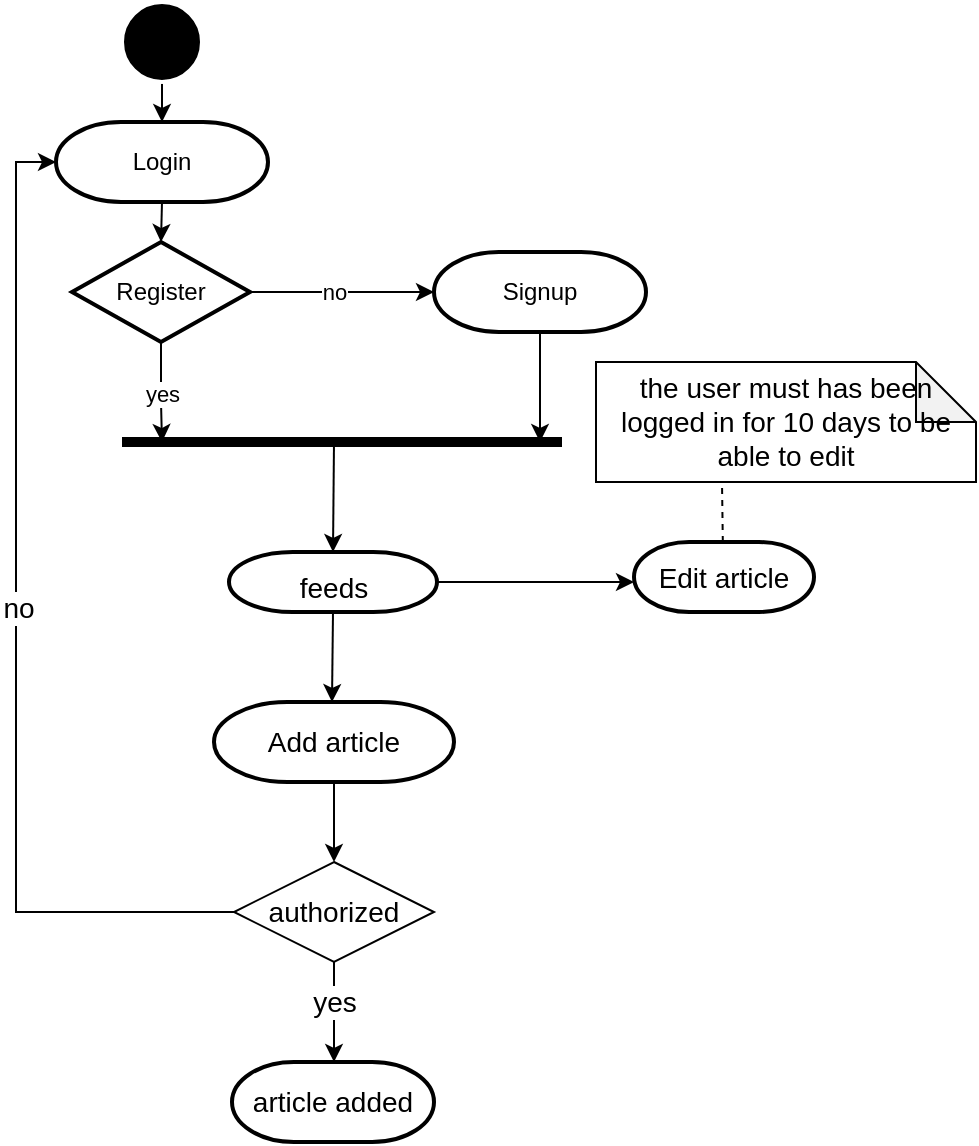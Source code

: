<mxfile version="17.4.6" type="github">
  <diagram id="C5RBs43oDa-KdzZeNtuy" name="Page-1">
    <mxGraphModel dx="965" dy="614" grid="1" gridSize="10" guides="1" tooltips="1" connect="1" arrows="1" fold="1" page="1" pageScale="1" pageWidth="413" pageHeight="583" math="0" shadow="0">
      <root>
        <mxCell id="WIyWlLk6GJQsqaUBKTNV-0" />
        <mxCell id="WIyWlLk6GJQsqaUBKTNV-1" parent="WIyWlLk6GJQsqaUBKTNV-0" />
        <mxCell id="ja_oueI8BCVdQs4uf5KY-3" style="edgeStyle=orthogonalEdgeStyle;rounded=0;orthogonalLoop=1;jettySize=auto;html=1;entryX=0.5;entryY=0;entryDx=0;entryDy=0;entryPerimeter=0;" edge="1" parent="WIyWlLk6GJQsqaUBKTNV-1" source="ja_oueI8BCVdQs4uf5KY-0" target="ja_oueI8BCVdQs4uf5KY-2">
          <mxGeometry relative="1" as="geometry" />
        </mxCell>
        <mxCell id="ja_oueI8BCVdQs4uf5KY-0" value="" style="strokeWidth=2;html=1;shape=mxgraph.flowchart.start_2;whiteSpace=wrap;fillColor=#000000;strokeColor=#FFFFFF;" vertex="1" parent="WIyWlLk6GJQsqaUBKTNV-1">
          <mxGeometry x="193" y="40" width="40" height="40" as="geometry" />
        </mxCell>
        <mxCell id="ja_oueI8BCVdQs4uf5KY-5" style="edgeStyle=orthogonalEdgeStyle;rounded=0;orthogonalLoop=1;jettySize=auto;html=1;exitX=0.5;exitY=1;exitDx=0;exitDy=0;exitPerimeter=0;entryX=0.5;entryY=0;entryDx=0;entryDy=0;entryPerimeter=0;" edge="1" parent="WIyWlLk6GJQsqaUBKTNV-1" source="ja_oueI8BCVdQs4uf5KY-2" target="ja_oueI8BCVdQs4uf5KY-4">
          <mxGeometry relative="1" as="geometry" />
        </mxCell>
        <mxCell id="ja_oueI8BCVdQs4uf5KY-2" value="Login" style="strokeWidth=2;html=1;shape=mxgraph.flowchart.terminator;whiteSpace=wrap;" vertex="1" parent="WIyWlLk6GJQsqaUBKTNV-1">
          <mxGeometry x="160" y="100" width="106" height="40" as="geometry" />
        </mxCell>
        <mxCell id="ja_oueI8BCVdQs4uf5KY-6" style="edgeStyle=orthogonalEdgeStyle;rounded=0;orthogonalLoop=1;jettySize=auto;html=1;exitX=1;exitY=0.5;exitDx=0;exitDy=0;exitPerimeter=0;" edge="1" parent="WIyWlLk6GJQsqaUBKTNV-1" source="ja_oueI8BCVdQs4uf5KY-4">
          <mxGeometry relative="1" as="geometry">
            <mxPoint x="349" y="185" as="targetPoint" />
            <Array as="points">
              <mxPoint x="299" y="185" />
              <mxPoint x="299" y="185" />
            </Array>
          </mxGeometry>
        </mxCell>
        <mxCell id="ja_oueI8BCVdQs4uf5KY-7" value="no" style="edgeLabel;html=1;align=center;verticalAlign=middle;resizable=0;points=[];" vertex="1" connectable="0" parent="ja_oueI8BCVdQs4uf5KY-6">
          <mxGeometry x="0.283" y="-5" relative="1" as="geometry">
            <mxPoint x="-17" y="-5" as="offset" />
          </mxGeometry>
        </mxCell>
        <mxCell id="ja_oueI8BCVdQs4uf5KY-12" value="yes" style="edgeStyle=orthogonalEdgeStyle;rounded=0;orthogonalLoop=1;jettySize=auto;html=1;exitX=0.5;exitY=1;exitDx=0;exitDy=0;exitPerimeter=0;" edge="1" parent="WIyWlLk6GJQsqaUBKTNV-1" source="ja_oueI8BCVdQs4uf5KY-4">
          <mxGeometry relative="1" as="geometry">
            <mxPoint x="213" y="260" as="targetPoint" />
            <Array as="points">
              <mxPoint x="212" y="240" />
              <mxPoint x="213" y="240" />
            </Array>
          </mxGeometry>
        </mxCell>
        <mxCell id="ja_oueI8BCVdQs4uf5KY-4" value="Register" style="strokeWidth=2;html=1;shape=mxgraph.flowchart.decision;whiteSpace=wrap;" vertex="1" parent="WIyWlLk6GJQsqaUBKTNV-1">
          <mxGeometry x="168" y="160" width="89" height="50" as="geometry" />
        </mxCell>
        <mxCell id="ja_oueI8BCVdQs4uf5KY-13" style="edgeStyle=orthogonalEdgeStyle;rounded=0;orthogonalLoop=1;jettySize=auto;html=1;exitX=0.5;exitY=1;exitDx=0;exitDy=0;exitPerimeter=0;" edge="1" parent="WIyWlLk6GJQsqaUBKTNV-1" source="ja_oueI8BCVdQs4uf5KY-8">
          <mxGeometry relative="1" as="geometry">
            <mxPoint x="402" y="260" as="targetPoint" />
          </mxGeometry>
        </mxCell>
        <mxCell id="ja_oueI8BCVdQs4uf5KY-8" value="Signup" style="strokeWidth=2;html=1;shape=mxgraph.flowchart.terminator;whiteSpace=wrap;" vertex="1" parent="WIyWlLk6GJQsqaUBKTNV-1">
          <mxGeometry x="349" y="165" width="106" height="40" as="geometry" />
        </mxCell>
        <mxCell id="ja_oueI8BCVdQs4uf5KY-18" value="" style="endArrow=none;html=1;rounded=0;labelBackgroundColor=#FFFFFF;labelBorderColor=default;fontSize=11;fontColor=default;strokeWidth=5;" edge="1" parent="WIyWlLk6GJQsqaUBKTNV-1">
          <mxGeometry width="50" height="50" relative="1" as="geometry">
            <mxPoint x="193" y="260" as="sourcePoint" />
            <mxPoint x="413" y="260" as="targetPoint" />
            <Array as="points">
              <mxPoint x="308" y="260" />
            </Array>
          </mxGeometry>
        </mxCell>
        <mxCell id="ja_oueI8BCVdQs4uf5KY-20" value="" style="endArrow=classic;html=1;rounded=0;labelBackgroundColor=#000000;labelBorderColor=default;fontSize=20;fontColor=default;strokeWidth=1;entryX=0.5;entryY=0;entryDx=0;entryDy=0;entryPerimeter=0;" edge="1" parent="WIyWlLk6GJQsqaUBKTNV-1" target="ja_oueI8BCVdQs4uf5KY-21">
          <mxGeometry width="50" height="50" relative="1" as="geometry">
            <mxPoint x="299" y="260" as="sourcePoint" />
            <mxPoint x="299" y="290" as="targetPoint" />
            <Array as="points" />
          </mxGeometry>
        </mxCell>
        <mxCell id="ja_oueI8BCVdQs4uf5KY-22" style="edgeStyle=orthogonalEdgeStyle;rounded=0;orthogonalLoop=1;jettySize=auto;html=1;exitX=0.5;exitY=1;exitDx=0;exitDy=0;exitPerimeter=0;labelBackgroundColor=#FFFFFF;labelBorderColor=default;fontSize=14;fontColor=none;strokeWidth=1;" edge="1" parent="WIyWlLk6GJQsqaUBKTNV-1" source="ja_oueI8BCVdQs4uf5KY-21">
          <mxGeometry relative="1" as="geometry">
            <mxPoint x="298" y="390" as="targetPoint" />
          </mxGeometry>
        </mxCell>
        <mxCell id="ja_oueI8BCVdQs4uf5KY-30" style="edgeStyle=orthogonalEdgeStyle;rounded=0;orthogonalLoop=1;jettySize=auto;html=1;labelBackgroundColor=#FFFFFF;labelBorderColor=none;fontSize=14;fontColor=none;strokeWidth=1;" edge="1" parent="WIyWlLk6GJQsqaUBKTNV-1" source="ja_oueI8BCVdQs4uf5KY-21">
          <mxGeometry relative="1" as="geometry">
            <mxPoint x="449" y="330" as="targetPoint" />
          </mxGeometry>
        </mxCell>
        <mxCell id="ja_oueI8BCVdQs4uf5KY-21" value="&lt;p&gt;&lt;font style=&quot;font-size: 14px&quot;&gt;feeds&lt;/font&gt;&lt;/p&gt;" style="strokeWidth=2;html=1;shape=mxgraph.flowchart.terminator;whiteSpace=wrap;fontSize=20;fontColor=default;" vertex="1" parent="WIyWlLk6GJQsqaUBKTNV-1">
          <mxGeometry x="246.5" y="315" width="104" height="30" as="geometry" />
        </mxCell>
        <mxCell id="ja_oueI8BCVdQs4uf5KY-24" style="edgeStyle=orthogonalEdgeStyle;rounded=0;orthogonalLoop=1;jettySize=auto;html=1;labelBackgroundColor=#FFFFFF;labelBorderColor=default;fontSize=14;fontColor=none;strokeWidth=1;" edge="1" parent="WIyWlLk6GJQsqaUBKTNV-1" source="ja_oueI8BCVdQs4uf5KY-23">
          <mxGeometry relative="1" as="geometry">
            <mxPoint x="299" y="470" as="targetPoint" />
          </mxGeometry>
        </mxCell>
        <mxCell id="ja_oueI8BCVdQs4uf5KY-23" value="Add article" style="strokeWidth=2;html=1;shape=mxgraph.flowchart.terminator;whiteSpace=wrap;fontSize=14;fontColor=none;" vertex="1" parent="WIyWlLk6GJQsqaUBKTNV-1">
          <mxGeometry x="239" y="390" width="120" height="40" as="geometry" />
        </mxCell>
        <mxCell id="ja_oueI8BCVdQs4uf5KY-26" value="yes" style="edgeStyle=orthogonalEdgeStyle;rounded=0;orthogonalLoop=1;jettySize=auto;html=1;labelBackgroundColor=#FFFFFF;labelBorderColor=none;fontSize=14;fontColor=none;strokeWidth=1;" edge="1" parent="WIyWlLk6GJQsqaUBKTNV-1" source="ja_oueI8BCVdQs4uf5KY-25">
          <mxGeometry x="-0.2" relative="1" as="geometry">
            <mxPoint x="299" y="570" as="targetPoint" />
            <mxPoint as="offset" />
          </mxGeometry>
        </mxCell>
        <mxCell id="ja_oueI8BCVdQs4uf5KY-28" style="edgeStyle=orthogonalEdgeStyle;rounded=0;orthogonalLoop=1;jettySize=auto;html=1;entryX=0;entryY=0.5;entryDx=0;entryDy=0;entryPerimeter=0;labelBackgroundColor=#FFFFFF;labelBorderColor=none;fontSize=14;fontColor=none;strokeWidth=1;" edge="1" parent="WIyWlLk6GJQsqaUBKTNV-1" source="ja_oueI8BCVdQs4uf5KY-25" target="ja_oueI8BCVdQs4uf5KY-2">
          <mxGeometry relative="1" as="geometry">
            <Array as="points">
              <mxPoint x="140" y="495" />
              <mxPoint x="140" y="120" />
            </Array>
          </mxGeometry>
        </mxCell>
        <mxCell id="ja_oueI8BCVdQs4uf5KY-29" value="no" style="edgeLabel;html=1;align=center;verticalAlign=middle;resizable=0;points=[];fontSize=14;fontColor=none;" vertex="1" connectable="0" parent="ja_oueI8BCVdQs4uf5KY-28">
          <mxGeometry x="0.038" y="-1" relative="1" as="geometry">
            <mxPoint as="offset" />
          </mxGeometry>
        </mxCell>
        <mxCell id="ja_oueI8BCVdQs4uf5KY-25" value="authorized" style="rhombus;whiteSpace=wrap;html=1;fontSize=14;fontColor=none;" vertex="1" parent="WIyWlLk6GJQsqaUBKTNV-1">
          <mxGeometry x="249" y="470" width="100" height="50" as="geometry" />
        </mxCell>
        <mxCell id="ja_oueI8BCVdQs4uf5KY-27" value="article added" style="strokeWidth=2;html=1;shape=mxgraph.flowchart.terminator;whiteSpace=wrap;fontSize=14;fontColor=none;" vertex="1" parent="WIyWlLk6GJQsqaUBKTNV-1">
          <mxGeometry x="248" y="570" width="101" height="40" as="geometry" />
        </mxCell>
        <mxCell id="ja_oueI8BCVdQs4uf5KY-31" value="Edit article" style="strokeWidth=2;html=1;shape=mxgraph.flowchart.terminator;whiteSpace=wrap;fontSize=14;fontColor=none;" vertex="1" parent="WIyWlLk6GJQsqaUBKTNV-1">
          <mxGeometry x="449" y="310" width="90" height="35" as="geometry" />
        </mxCell>
        <mxCell id="ja_oueI8BCVdQs4uf5KY-34" value="the user must has been logged in for 10 days to be able to edit" style="shape=note;whiteSpace=wrap;html=1;backgroundOutline=1;darkOpacity=0.05;fontSize=14;fontColor=none;" vertex="1" parent="WIyWlLk6GJQsqaUBKTNV-1">
          <mxGeometry x="430" y="220" width="190" height="60" as="geometry" />
        </mxCell>
        <mxCell id="ja_oueI8BCVdQs4uf5KY-35" value="" style="endArrow=none;dashed=1;html=1;rounded=0;labelBackgroundColor=#FFFFFF;labelBorderColor=none;fontSize=14;fontColor=none;strokeWidth=1;" edge="1" parent="WIyWlLk6GJQsqaUBKTNV-1">
          <mxGeometry width="50" height="50" relative="1" as="geometry">
            <mxPoint x="493.41" y="310" as="sourcePoint" />
            <mxPoint x="493" y="280" as="targetPoint" />
            <Array as="points" />
          </mxGeometry>
        </mxCell>
      </root>
    </mxGraphModel>
  </diagram>
</mxfile>
